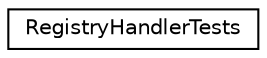 digraph "Graphical Class Hierarchy"
{
 // INTERACTIVE_SVG=YES
 // LATEX_PDF_SIZE
  edge [fontname="Helvetica",fontsize="10",labelfontname="Helvetica",labelfontsize="10"];
  node [fontname="Helvetica",fontsize="10",shape=record];
  rankdir="LR";
  Node0 [label="RegistryHandlerTests",height=0.2,width=0.4,color="black", fillcolor="white", style="filled",URL="$classRegistryHandlerTests.html",tooltip="Tests de la clase RegistryHandler"];
}
